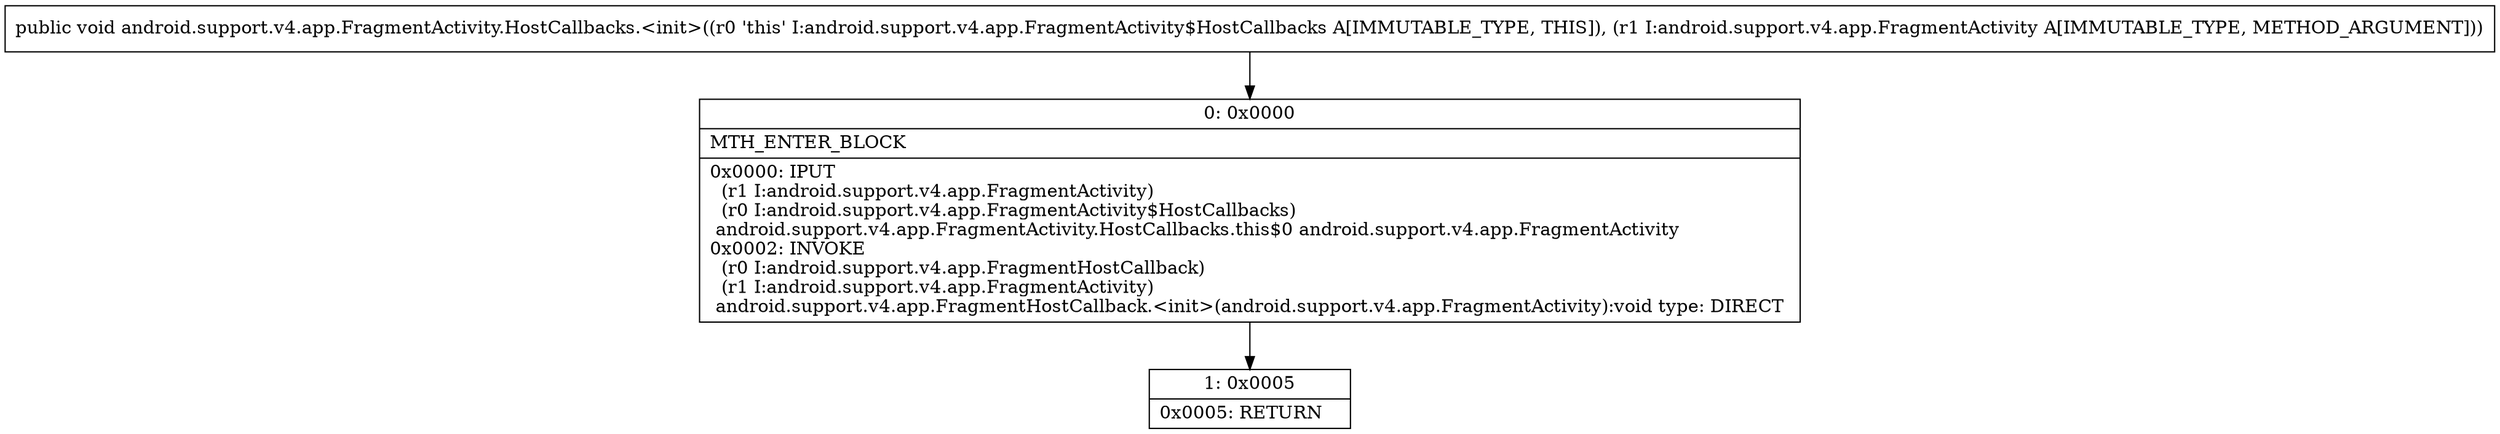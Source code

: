 digraph "CFG forandroid.support.v4.app.FragmentActivity.HostCallbacks.\<init\>(Landroid\/support\/v4\/app\/FragmentActivity;)V" {
Node_0 [shape=record,label="{0\:\ 0x0000|MTH_ENTER_BLOCK\l|0x0000: IPUT  \l  (r1 I:android.support.v4.app.FragmentActivity)\l  (r0 I:android.support.v4.app.FragmentActivity$HostCallbacks)\l android.support.v4.app.FragmentActivity.HostCallbacks.this$0 android.support.v4.app.FragmentActivity \l0x0002: INVOKE  \l  (r0 I:android.support.v4.app.FragmentHostCallback)\l  (r1 I:android.support.v4.app.FragmentActivity)\l android.support.v4.app.FragmentHostCallback.\<init\>(android.support.v4.app.FragmentActivity):void type: DIRECT \l}"];
Node_1 [shape=record,label="{1\:\ 0x0005|0x0005: RETURN   \l}"];
MethodNode[shape=record,label="{public void android.support.v4.app.FragmentActivity.HostCallbacks.\<init\>((r0 'this' I:android.support.v4.app.FragmentActivity$HostCallbacks A[IMMUTABLE_TYPE, THIS]), (r1 I:android.support.v4.app.FragmentActivity A[IMMUTABLE_TYPE, METHOD_ARGUMENT])) }"];
MethodNode -> Node_0;
Node_0 -> Node_1;
}

